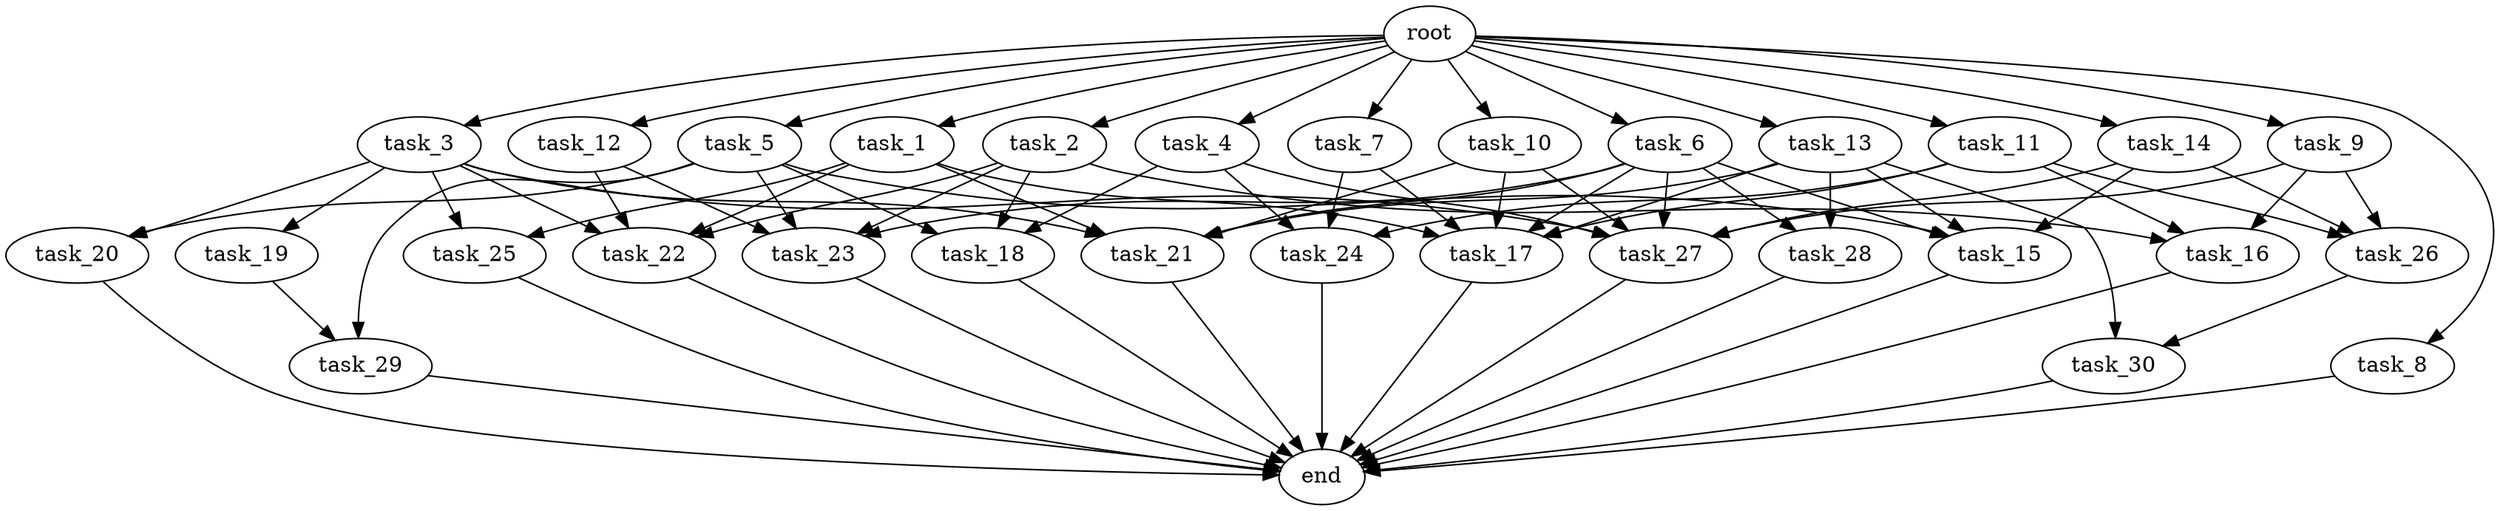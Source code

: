 digraph G {
  root [size="0.000000e+00"];
  task_1 [size="8.254117e+10"];
  task_2 [size="8.737178e+10"];
  task_3 [size="7.385662e+10"];
  task_4 [size="5.240320e+10"];
  task_5 [size="1.783723e+10"];
  task_6 [size="3.708868e+10"];
  task_7 [size="6.992132e+10"];
  task_8 [size="9.106710e+10"];
  task_9 [size="9.874087e+09"];
  task_10 [size="9.499693e+10"];
  task_11 [size="8.923668e+10"];
  task_12 [size="7.124393e+10"];
  task_13 [size="7.305619e+09"];
  task_14 [size="2.036879e+10"];
  task_15 [size="2.068163e+10"];
  task_16 [size="6.404571e+10"];
  task_17 [size="1.569115e+09"];
  task_18 [size="9.220941e+10"];
  task_19 [size="2.061092e+10"];
  task_20 [size="6.894206e+10"];
  task_21 [size="9.243198e+10"];
  task_22 [size="4.838311e+08"];
  task_23 [size="2.404633e+10"];
  task_24 [size="8.136564e+10"];
  task_25 [size="8.313209e+10"];
  task_26 [size="9.844035e+10"];
  task_27 [size="9.870868e+10"];
  task_28 [size="8.265896e+10"];
  task_29 [size="3.718466e+10"];
  task_30 [size="8.378035e+10"];
  end [size="0.000000e+00"];

  root -> task_1 [size="1.000000e-12"];
  root -> task_2 [size="1.000000e-12"];
  root -> task_3 [size="1.000000e-12"];
  root -> task_4 [size="1.000000e-12"];
  root -> task_5 [size="1.000000e-12"];
  root -> task_6 [size="1.000000e-12"];
  root -> task_7 [size="1.000000e-12"];
  root -> task_8 [size="1.000000e-12"];
  root -> task_9 [size="1.000000e-12"];
  root -> task_10 [size="1.000000e-12"];
  root -> task_11 [size="1.000000e-12"];
  root -> task_12 [size="1.000000e-12"];
  root -> task_13 [size="1.000000e-12"];
  root -> task_14 [size="1.000000e-12"];
  task_1 -> task_17 [size="2.615192e+06"];
  task_1 -> task_21 [size="1.848640e+08"];
  task_1 -> task_22 [size="1.209578e+06"];
  task_1 -> task_25 [size="4.156605e+08"];
  task_2 -> task_16 [size="2.134857e+08"];
  task_2 -> task_18 [size="3.073647e+08"];
  task_2 -> task_22 [size="1.209578e+06"];
  task_2 -> task_23 [size="6.011584e+07"];
  task_3 -> task_19 [size="2.061092e+08"];
  task_3 -> task_20 [size="3.447103e+08"];
  task_3 -> task_21 [size="1.848640e+08"];
  task_3 -> task_22 [size="1.209578e+06"];
  task_3 -> task_25 [size="4.156605e+08"];
  task_3 -> task_27 [size="1.645145e+08"];
  task_4 -> task_18 [size="3.073647e+08"];
  task_4 -> task_24 [size="2.712188e+08"];
  task_4 -> task_27 [size="1.645145e+08"];
  task_5 -> task_15 [size="5.170407e+07"];
  task_5 -> task_18 [size="3.073647e+08"];
  task_5 -> task_20 [size="3.447103e+08"];
  task_5 -> task_23 [size="6.011584e+07"];
  task_5 -> task_29 [size="1.859233e+08"];
  task_6 -> task_15 [size="5.170407e+07"];
  task_6 -> task_17 [size="2.615192e+06"];
  task_6 -> task_21 [size="1.848640e+08"];
  task_6 -> task_23 [size="6.011584e+07"];
  task_6 -> task_27 [size="1.645145e+08"];
  task_6 -> task_28 [size="4.132948e+08"];
  task_7 -> task_17 [size="2.615192e+06"];
  task_7 -> task_24 [size="2.712188e+08"];
  task_8 -> end [size="1.000000e-12"];
  task_9 -> task_16 [size="2.134857e+08"];
  task_9 -> task_26 [size="3.281345e+08"];
  task_9 -> task_27 [size="1.645145e+08"];
  task_10 -> task_17 [size="2.615192e+06"];
  task_10 -> task_21 [size="1.848640e+08"];
  task_10 -> task_27 [size="1.645145e+08"];
  task_11 -> task_16 [size="2.134857e+08"];
  task_11 -> task_17 [size="2.615192e+06"];
  task_11 -> task_24 [size="2.712188e+08"];
  task_11 -> task_26 [size="3.281345e+08"];
  task_12 -> task_22 [size="1.209578e+06"];
  task_12 -> task_23 [size="6.011584e+07"];
  task_13 -> task_15 [size="5.170407e+07"];
  task_13 -> task_17 [size="2.615192e+06"];
  task_13 -> task_21 [size="1.848640e+08"];
  task_13 -> task_28 [size="4.132948e+08"];
  task_13 -> task_30 [size="4.189018e+08"];
  task_14 -> task_15 [size="5.170407e+07"];
  task_14 -> task_26 [size="3.281345e+08"];
  task_14 -> task_27 [size="1.645145e+08"];
  task_15 -> end [size="1.000000e-12"];
  task_16 -> end [size="1.000000e-12"];
  task_17 -> end [size="1.000000e-12"];
  task_18 -> end [size="1.000000e-12"];
  task_19 -> task_29 [size="1.859233e+08"];
  task_20 -> end [size="1.000000e-12"];
  task_21 -> end [size="1.000000e-12"];
  task_22 -> end [size="1.000000e-12"];
  task_23 -> end [size="1.000000e-12"];
  task_24 -> end [size="1.000000e-12"];
  task_25 -> end [size="1.000000e-12"];
  task_26 -> task_30 [size="4.189018e+08"];
  task_27 -> end [size="1.000000e-12"];
  task_28 -> end [size="1.000000e-12"];
  task_29 -> end [size="1.000000e-12"];
  task_30 -> end [size="1.000000e-12"];
}
